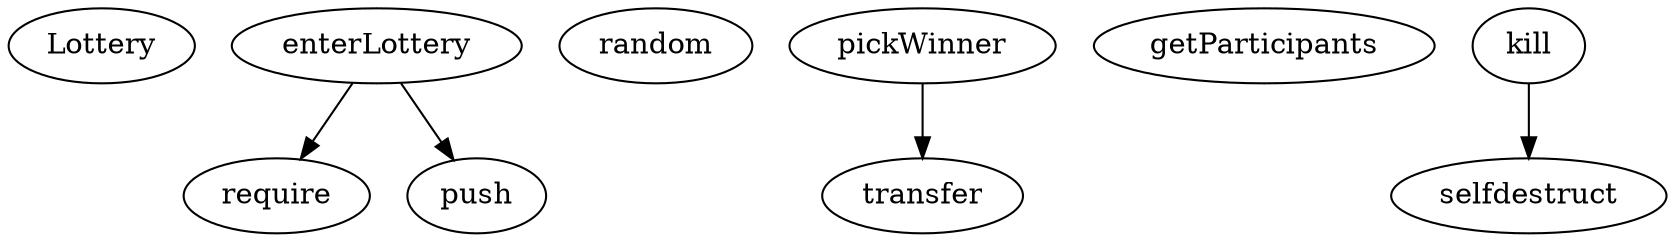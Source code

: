 strict digraph {
  Lottery
  enterLottery
  require
  push
  random
  pickWinner
  transfer
  getParticipants
  kill
  selfdestruct
  enterLottery -> require
  enterLottery -> push
  pickWinner -> transfer
  kill -> selfdestruct
}

